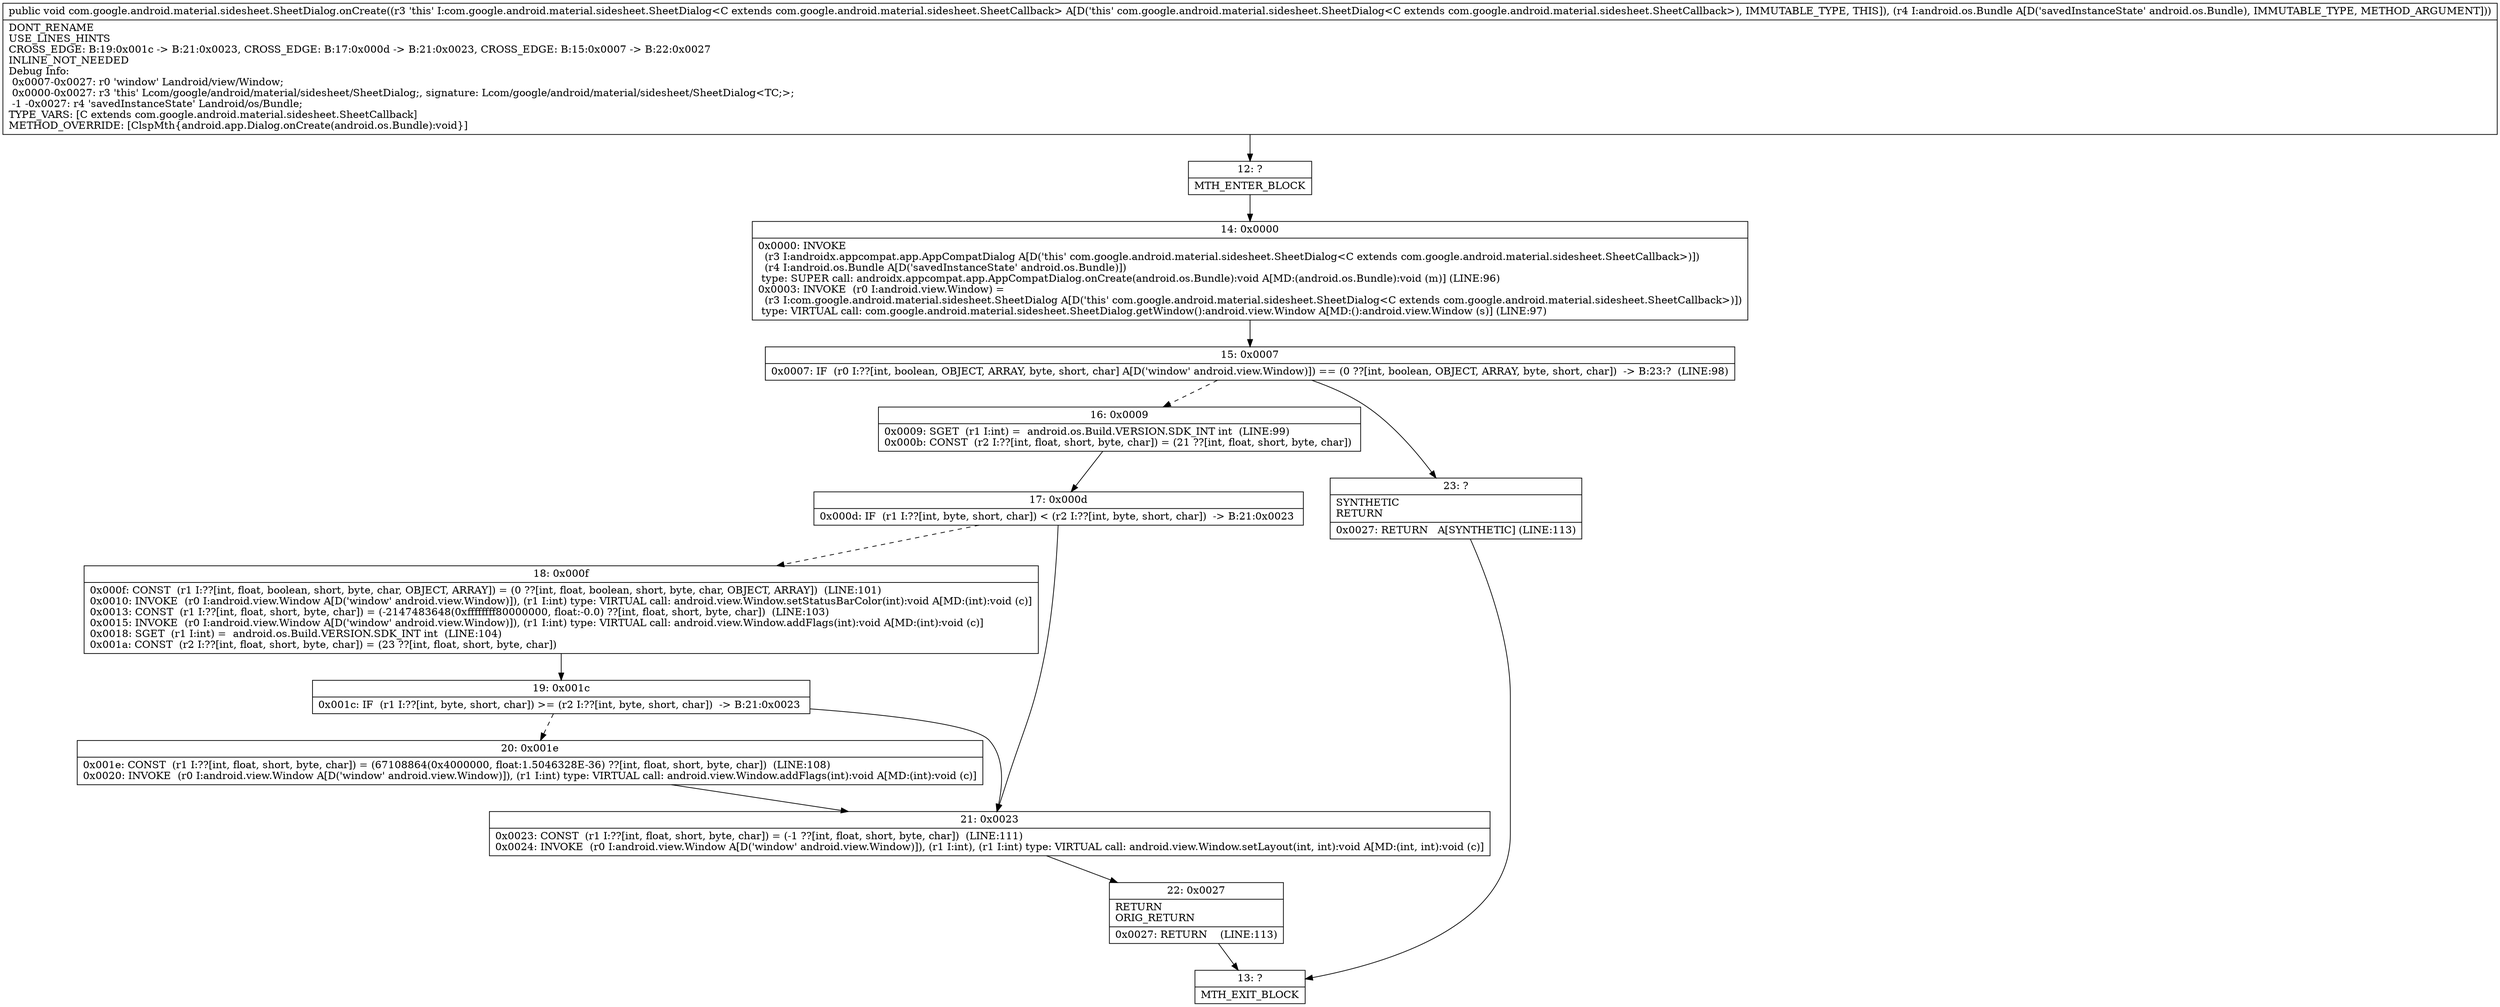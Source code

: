 digraph "CFG forcom.google.android.material.sidesheet.SheetDialog.onCreate(Landroid\/os\/Bundle;)V" {
Node_12 [shape=record,label="{12\:\ ?|MTH_ENTER_BLOCK\l}"];
Node_14 [shape=record,label="{14\:\ 0x0000|0x0000: INVOKE  \l  (r3 I:androidx.appcompat.app.AppCompatDialog A[D('this' com.google.android.material.sidesheet.SheetDialog\<C extends com.google.android.material.sidesheet.SheetCallback\>)])\l  (r4 I:android.os.Bundle A[D('savedInstanceState' android.os.Bundle)])\l type: SUPER call: androidx.appcompat.app.AppCompatDialog.onCreate(android.os.Bundle):void A[MD:(android.os.Bundle):void (m)] (LINE:96)\l0x0003: INVOKE  (r0 I:android.view.Window) = \l  (r3 I:com.google.android.material.sidesheet.SheetDialog A[D('this' com.google.android.material.sidesheet.SheetDialog\<C extends com.google.android.material.sidesheet.SheetCallback\>)])\l type: VIRTUAL call: com.google.android.material.sidesheet.SheetDialog.getWindow():android.view.Window A[MD:():android.view.Window (s)] (LINE:97)\l}"];
Node_15 [shape=record,label="{15\:\ 0x0007|0x0007: IF  (r0 I:??[int, boolean, OBJECT, ARRAY, byte, short, char] A[D('window' android.view.Window)]) == (0 ??[int, boolean, OBJECT, ARRAY, byte, short, char])  \-\> B:23:?  (LINE:98)\l}"];
Node_16 [shape=record,label="{16\:\ 0x0009|0x0009: SGET  (r1 I:int) =  android.os.Build.VERSION.SDK_INT int  (LINE:99)\l0x000b: CONST  (r2 I:??[int, float, short, byte, char]) = (21 ??[int, float, short, byte, char]) \l}"];
Node_17 [shape=record,label="{17\:\ 0x000d|0x000d: IF  (r1 I:??[int, byte, short, char]) \< (r2 I:??[int, byte, short, char])  \-\> B:21:0x0023 \l}"];
Node_18 [shape=record,label="{18\:\ 0x000f|0x000f: CONST  (r1 I:??[int, float, boolean, short, byte, char, OBJECT, ARRAY]) = (0 ??[int, float, boolean, short, byte, char, OBJECT, ARRAY])  (LINE:101)\l0x0010: INVOKE  (r0 I:android.view.Window A[D('window' android.view.Window)]), (r1 I:int) type: VIRTUAL call: android.view.Window.setStatusBarColor(int):void A[MD:(int):void (c)]\l0x0013: CONST  (r1 I:??[int, float, short, byte, char]) = (\-2147483648(0xffffffff80000000, float:\-0.0) ??[int, float, short, byte, char])  (LINE:103)\l0x0015: INVOKE  (r0 I:android.view.Window A[D('window' android.view.Window)]), (r1 I:int) type: VIRTUAL call: android.view.Window.addFlags(int):void A[MD:(int):void (c)]\l0x0018: SGET  (r1 I:int) =  android.os.Build.VERSION.SDK_INT int  (LINE:104)\l0x001a: CONST  (r2 I:??[int, float, short, byte, char]) = (23 ??[int, float, short, byte, char]) \l}"];
Node_19 [shape=record,label="{19\:\ 0x001c|0x001c: IF  (r1 I:??[int, byte, short, char]) \>= (r2 I:??[int, byte, short, char])  \-\> B:21:0x0023 \l}"];
Node_20 [shape=record,label="{20\:\ 0x001e|0x001e: CONST  (r1 I:??[int, float, short, byte, char]) = (67108864(0x4000000, float:1.5046328E\-36) ??[int, float, short, byte, char])  (LINE:108)\l0x0020: INVOKE  (r0 I:android.view.Window A[D('window' android.view.Window)]), (r1 I:int) type: VIRTUAL call: android.view.Window.addFlags(int):void A[MD:(int):void (c)]\l}"];
Node_21 [shape=record,label="{21\:\ 0x0023|0x0023: CONST  (r1 I:??[int, float, short, byte, char]) = (\-1 ??[int, float, short, byte, char])  (LINE:111)\l0x0024: INVOKE  (r0 I:android.view.Window A[D('window' android.view.Window)]), (r1 I:int), (r1 I:int) type: VIRTUAL call: android.view.Window.setLayout(int, int):void A[MD:(int, int):void (c)]\l}"];
Node_22 [shape=record,label="{22\:\ 0x0027|RETURN\lORIG_RETURN\l|0x0027: RETURN    (LINE:113)\l}"];
Node_13 [shape=record,label="{13\:\ ?|MTH_EXIT_BLOCK\l}"];
Node_23 [shape=record,label="{23\:\ ?|SYNTHETIC\lRETURN\l|0x0027: RETURN   A[SYNTHETIC] (LINE:113)\l}"];
MethodNode[shape=record,label="{public void com.google.android.material.sidesheet.SheetDialog.onCreate((r3 'this' I:com.google.android.material.sidesheet.SheetDialog\<C extends com.google.android.material.sidesheet.SheetCallback\> A[D('this' com.google.android.material.sidesheet.SheetDialog\<C extends com.google.android.material.sidesheet.SheetCallback\>), IMMUTABLE_TYPE, THIS]), (r4 I:android.os.Bundle A[D('savedInstanceState' android.os.Bundle), IMMUTABLE_TYPE, METHOD_ARGUMENT]))  | DONT_RENAME\lUSE_LINES_HINTS\lCROSS_EDGE: B:19:0x001c \-\> B:21:0x0023, CROSS_EDGE: B:17:0x000d \-\> B:21:0x0023, CROSS_EDGE: B:15:0x0007 \-\> B:22:0x0027\lINLINE_NOT_NEEDED\lDebug Info:\l  0x0007\-0x0027: r0 'window' Landroid\/view\/Window;\l  0x0000\-0x0027: r3 'this' Lcom\/google\/android\/material\/sidesheet\/SheetDialog;, signature: Lcom\/google\/android\/material\/sidesheet\/SheetDialog\<TC;\>;\l  \-1 \-0x0027: r4 'savedInstanceState' Landroid\/os\/Bundle;\lTYPE_VARS: [C extends com.google.android.material.sidesheet.SheetCallback]\lMETHOD_OVERRIDE: [ClspMth\{android.app.Dialog.onCreate(android.os.Bundle):void\}]\l}"];
MethodNode -> Node_12;Node_12 -> Node_14;
Node_14 -> Node_15;
Node_15 -> Node_16[style=dashed];
Node_15 -> Node_23;
Node_16 -> Node_17;
Node_17 -> Node_18[style=dashed];
Node_17 -> Node_21;
Node_18 -> Node_19;
Node_19 -> Node_20[style=dashed];
Node_19 -> Node_21;
Node_20 -> Node_21;
Node_21 -> Node_22;
Node_22 -> Node_13;
Node_23 -> Node_13;
}

